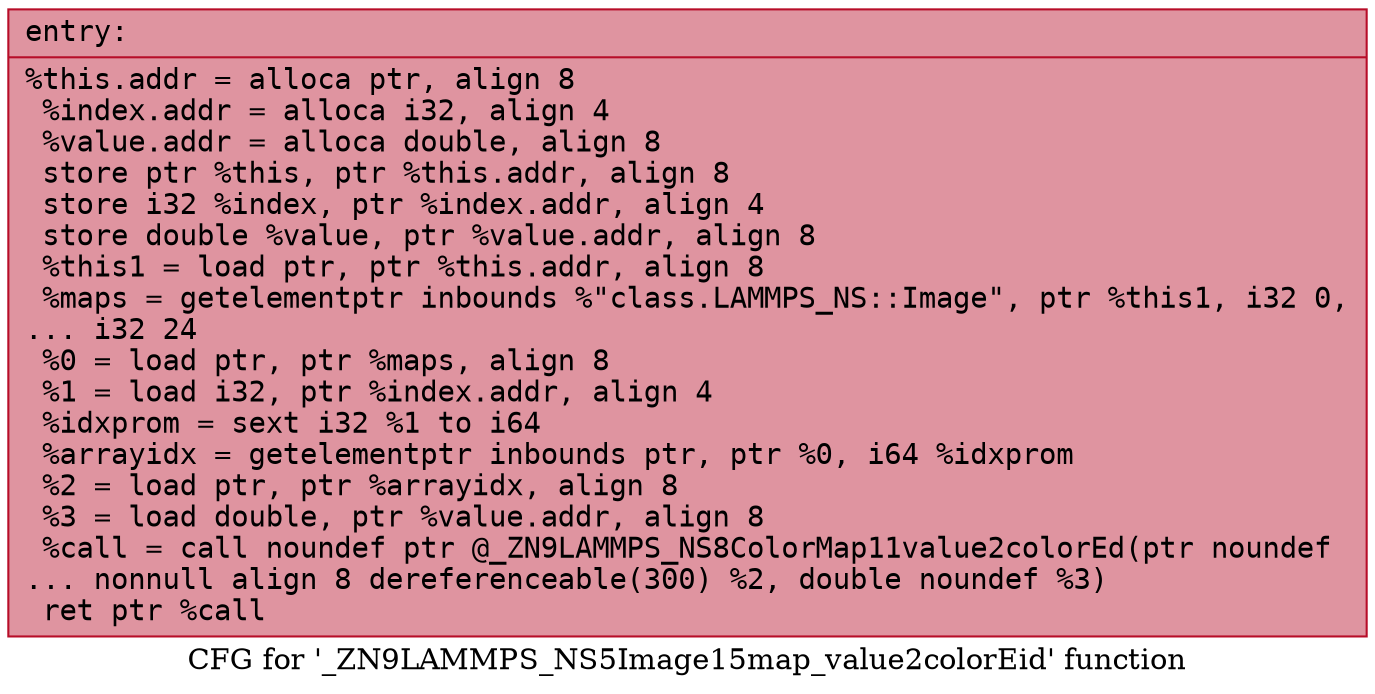 digraph "CFG for '_ZN9LAMMPS_NS5Image15map_value2colorEid' function" {
	label="CFG for '_ZN9LAMMPS_NS5Image15map_value2colorEid' function";

	Node0x55d95324fbf0 [shape=record,color="#b70d28ff", style=filled, fillcolor="#b70d2870" fontname="Courier",label="{entry:\l|  %this.addr = alloca ptr, align 8\l  %index.addr = alloca i32, align 4\l  %value.addr = alloca double, align 8\l  store ptr %this, ptr %this.addr, align 8\l  store i32 %index, ptr %index.addr, align 4\l  store double %value, ptr %value.addr, align 8\l  %this1 = load ptr, ptr %this.addr, align 8\l  %maps = getelementptr inbounds %\"class.LAMMPS_NS::Image\", ptr %this1, i32 0,\l... i32 24\l  %0 = load ptr, ptr %maps, align 8\l  %1 = load i32, ptr %index.addr, align 4\l  %idxprom = sext i32 %1 to i64\l  %arrayidx = getelementptr inbounds ptr, ptr %0, i64 %idxprom\l  %2 = load ptr, ptr %arrayidx, align 8\l  %3 = load double, ptr %value.addr, align 8\l  %call = call noundef ptr @_ZN9LAMMPS_NS8ColorMap11value2colorEd(ptr noundef\l... nonnull align 8 dereferenceable(300) %2, double noundef %3)\l  ret ptr %call\l}"];
}
